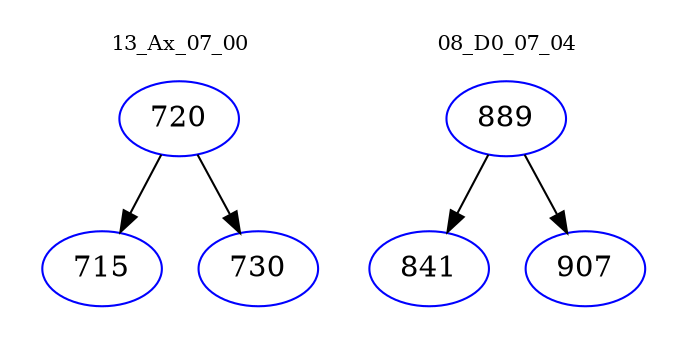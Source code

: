 digraph{
subgraph cluster_0 {
color = white
label = "13_Ax_07_00";
fontsize=10;
T0_720 [label="720", color="blue"]
T0_720 -> T0_715 [color="black"]
T0_715 [label="715", color="blue"]
T0_720 -> T0_730 [color="black"]
T0_730 [label="730", color="blue"]
}
subgraph cluster_1 {
color = white
label = "08_D0_07_04";
fontsize=10;
T1_889 [label="889", color="blue"]
T1_889 -> T1_841 [color="black"]
T1_841 [label="841", color="blue"]
T1_889 -> T1_907 [color="black"]
T1_907 [label="907", color="blue"]
}
}
